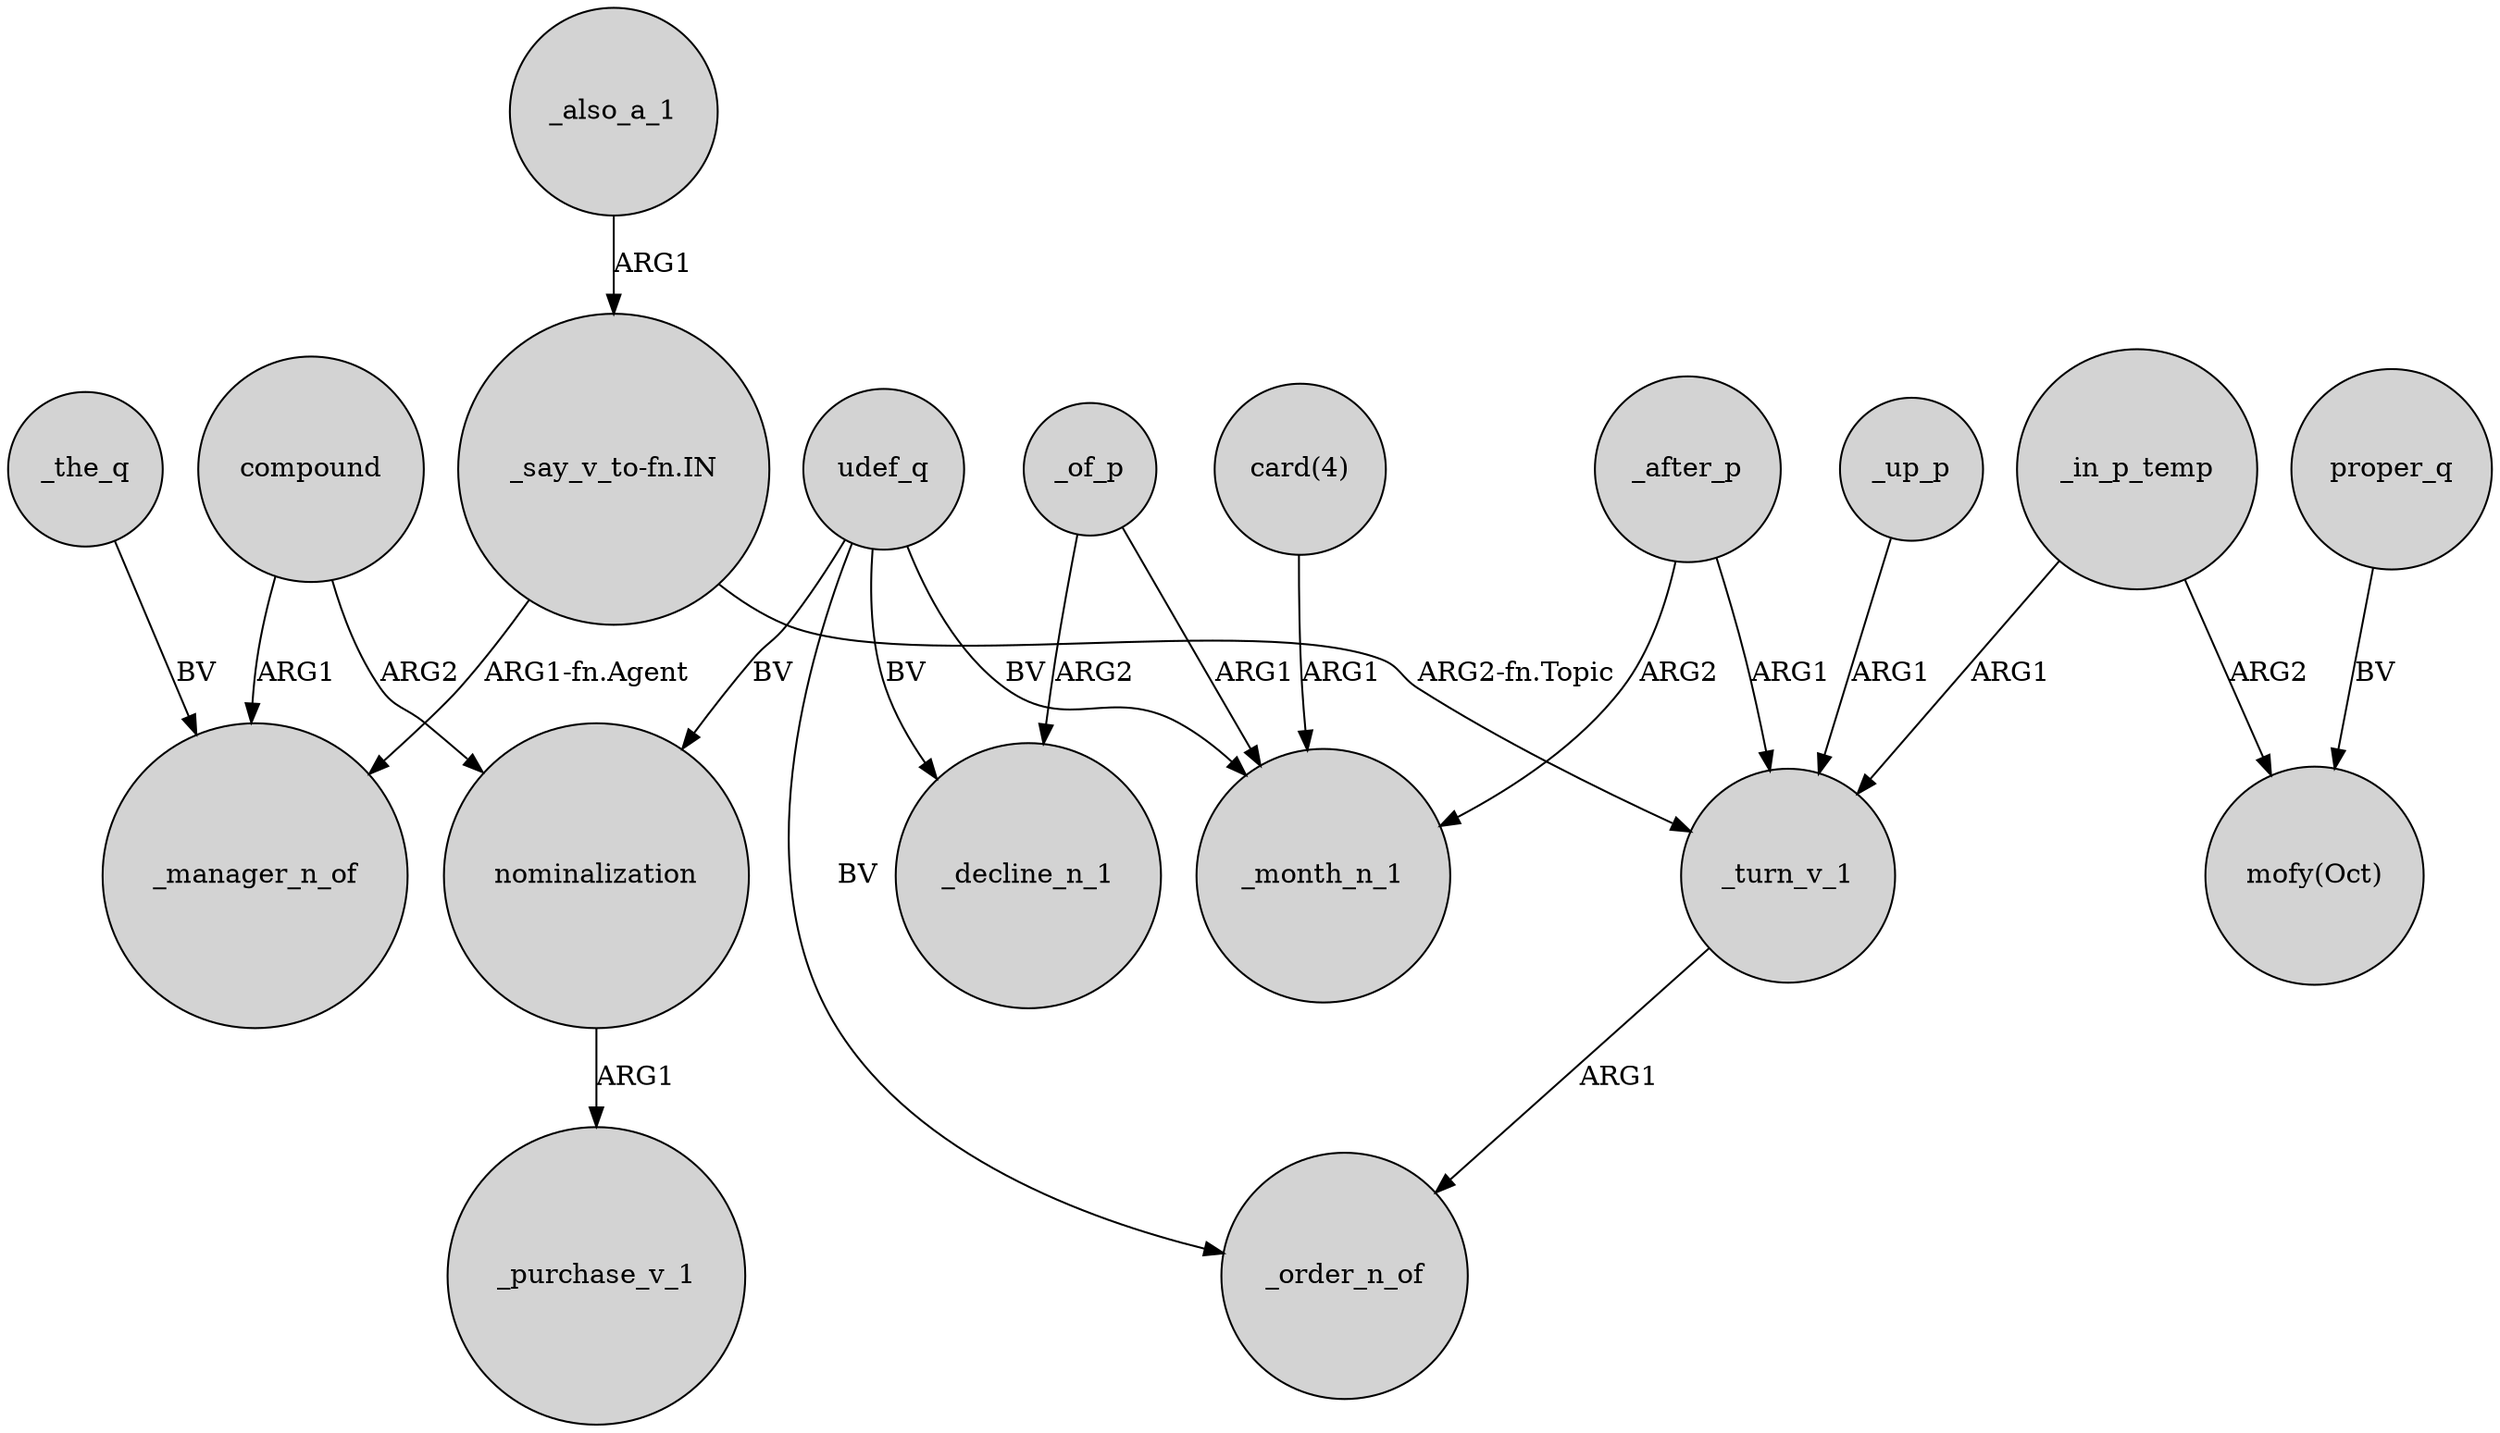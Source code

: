 digraph {
	node [shape=circle style=filled]
	compound -> _manager_n_of [label=ARG1]
	_the_q -> _manager_n_of [label=BV]
	_also_a_1 -> "_say_v_to-fn.IN" [label=ARG1]
	udef_q -> _order_n_of [label=BV]
	"_say_v_to-fn.IN" -> _manager_n_of [label="ARG1-fn.Agent"]
	nominalization -> _purchase_v_1 [label=ARG1]
	_in_p_temp -> "mofy(Oct)" [label=ARG2]
	proper_q -> "mofy(Oct)" [label=BV]
	compound -> nominalization [label=ARG2]
	_of_p -> _decline_n_1 [label=ARG2]
	udef_q -> _month_n_1 [label=BV]
	_after_p -> _turn_v_1 [label=ARG1]
	"card(4)" -> _month_n_1 [label=ARG1]
	"_say_v_to-fn.IN" -> _turn_v_1 [label="ARG2-fn.Topic"]
	_turn_v_1 -> _order_n_of [label=ARG1]
	_in_p_temp -> _turn_v_1 [label=ARG1]
	_up_p -> _turn_v_1 [label=ARG1]
	_after_p -> _month_n_1 [label=ARG2]
	_of_p -> _month_n_1 [label=ARG1]
	udef_q -> _decline_n_1 [label=BV]
	udef_q -> nominalization [label=BV]
}
